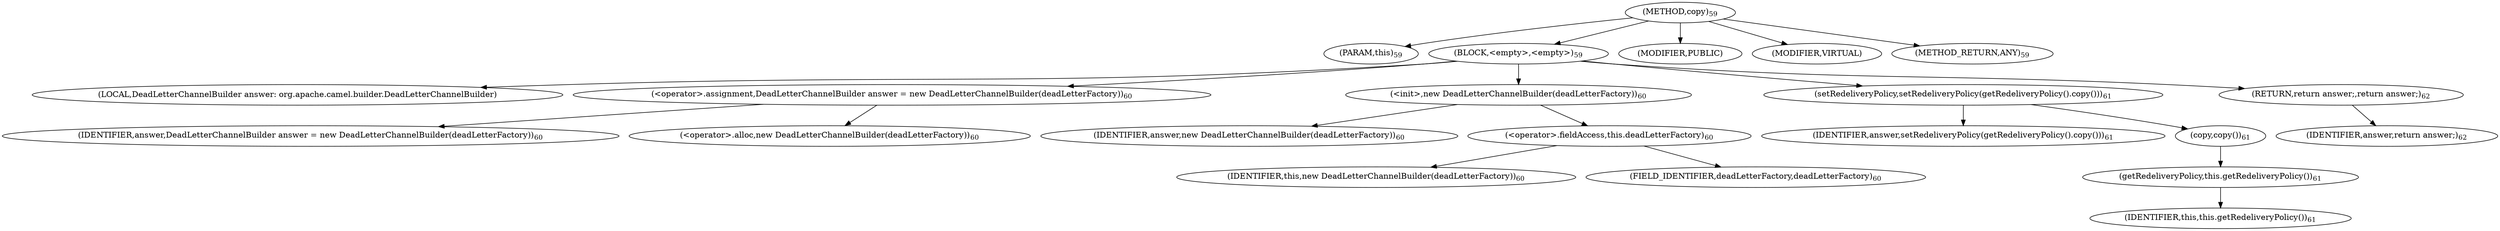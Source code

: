 digraph "copy" {  
"202" [label = <(METHOD,copy)<SUB>59</SUB>> ]
"10" [label = <(PARAM,this)<SUB>59</SUB>> ]
"203" [label = <(BLOCK,&lt;empty&gt;,&lt;empty&gt;)<SUB>59</SUB>> ]
"8" [label = <(LOCAL,DeadLetterChannelBuilder answer: org.apache.camel.builder.DeadLetterChannelBuilder)> ]
"204" [label = <(&lt;operator&gt;.assignment,DeadLetterChannelBuilder answer = new DeadLetterChannelBuilder(deadLetterFactory))<SUB>60</SUB>> ]
"205" [label = <(IDENTIFIER,answer,DeadLetterChannelBuilder answer = new DeadLetterChannelBuilder(deadLetterFactory))<SUB>60</SUB>> ]
"206" [label = <(&lt;operator&gt;.alloc,new DeadLetterChannelBuilder(deadLetterFactory))<SUB>60</SUB>> ]
"207" [label = <(&lt;init&gt;,new DeadLetterChannelBuilder(deadLetterFactory))<SUB>60</SUB>> ]
"7" [label = <(IDENTIFIER,answer,new DeadLetterChannelBuilder(deadLetterFactory))<SUB>60</SUB>> ]
"208" [label = <(&lt;operator&gt;.fieldAccess,this.deadLetterFactory)<SUB>60</SUB>> ]
"209" [label = <(IDENTIFIER,this,new DeadLetterChannelBuilder(deadLetterFactory))<SUB>60</SUB>> ]
"210" [label = <(FIELD_IDENTIFIER,deadLetterFactory,deadLetterFactory)<SUB>60</SUB>> ]
"211" [label = <(setRedeliveryPolicy,setRedeliveryPolicy(getRedeliveryPolicy().copy()))<SUB>61</SUB>> ]
"212" [label = <(IDENTIFIER,answer,setRedeliveryPolicy(getRedeliveryPolicy().copy()))<SUB>61</SUB>> ]
"213" [label = <(copy,copy())<SUB>61</SUB>> ]
"214" [label = <(getRedeliveryPolicy,this.getRedeliveryPolicy())<SUB>61</SUB>> ]
"9" [label = <(IDENTIFIER,this,this.getRedeliveryPolicy())<SUB>61</SUB>> ]
"215" [label = <(RETURN,return answer;,return answer;)<SUB>62</SUB>> ]
"216" [label = <(IDENTIFIER,answer,return answer;)<SUB>62</SUB>> ]
"217" [label = <(MODIFIER,PUBLIC)> ]
"218" [label = <(MODIFIER,VIRTUAL)> ]
"219" [label = <(METHOD_RETURN,ANY)<SUB>59</SUB>> ]
  "202" -> "10" 
  "202" -> "203" 
  "202" -> "217" 
  "202" -> "218" 
  "202" -> "219" 
  "203" -> "8" 
  "203" -> "204" 
  "203" -> "207" 
  "203" -> "211" 
  "203" -> "215" 
  "204" -> "205" 
  "204" -> "206" 
  "207" -> "7" 
  "207" -> "208" 
  "208" -> "209" 
  "208" -> "210" 
  "211" -> "212" 
  "211" -> "213" 
  "213" -> "214" 
  "214" -> "9" 
  "215" -> "216" 
}

